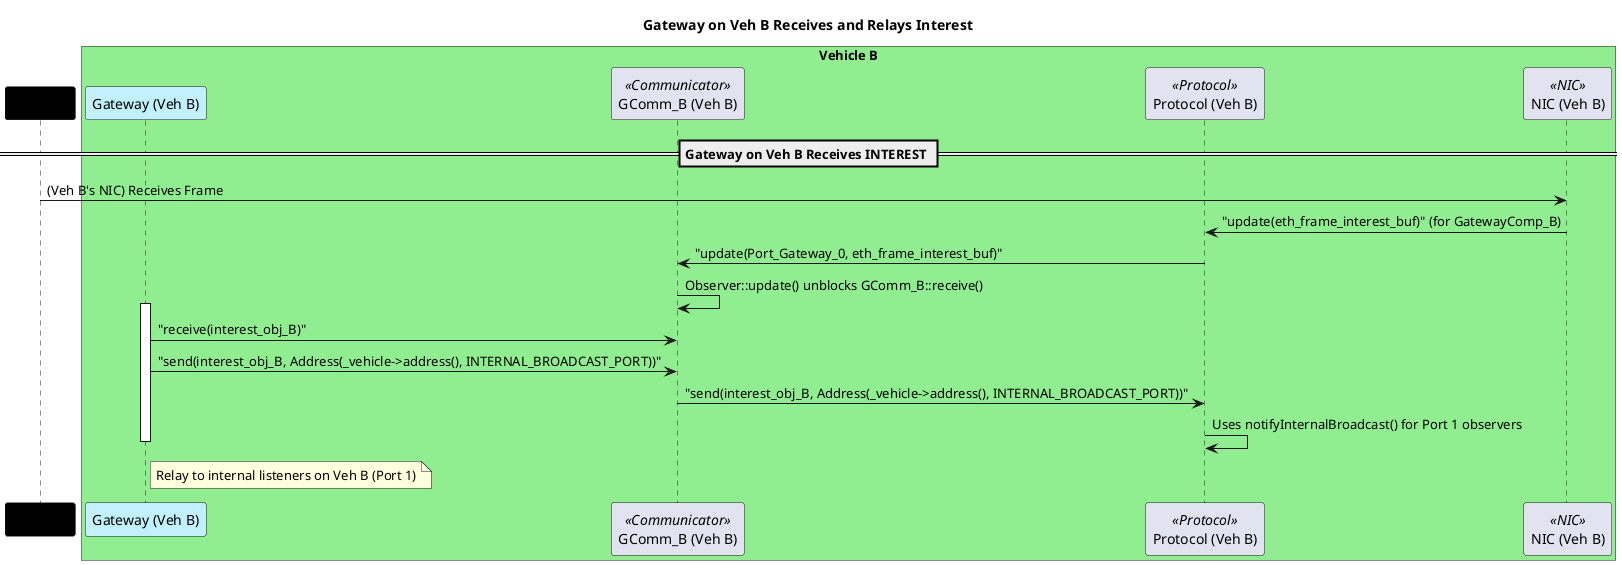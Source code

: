 @startuml Gateway Relay Flow (Vehicle B)

title Gateway on Veh B Receives and Relays Interest

participant Proto_B as "Protocol (Veh B)" <<Protocol>>
participant NIC_B as "NIC (Veh B)" <<NIC>>
participant GatewayComp_B as "Gateway (Veh B)" #Application
participant GComm_B as "GComm_B (Veh B)" <<Communicator>>
participant Network #Black

box "Vehicle B" #LightGreen
    participant GatewayComp_B
    participant GComm_B
    participant Proto_B
    participant NIC_B
end box

== Gateway on Veh B Receives INTEREST ==
Network -> NIC_B : (Veh B's NIC) Receives Frame
NIC_B -> Proto_B : "update(eth_frame_interest_buf)" (for GatewayComp_B)
Proto_B -> GComm_B : "update(Port_Gateway_0, eth_frame_interest_buf)"
GComm_B -> GComm_B : Observer::update() unblocks GComm_B::receive()
activate GatewayComp_B
GatewayComp_B -> GComm_B : "receive(interest_obj_B)"
GatewayComp_B -> GComm_B : "send(interest_obj_B, Address(_vehicle->address(), INTERNAL_BROADCAST_PORT))"
GComm_B -> Proto_B : "send(interest_obj_B, Address(_vehicle->address(), INTERNAL_BROADCAST_PORT))"
Proto_B -> Proto_B : Uses notifyInternalBroadcast() for Port 1 observers
deactivate GatewayComp_B
note right of GatewayComp_B : Relay to internal listeners on Veh B (Port 1)

